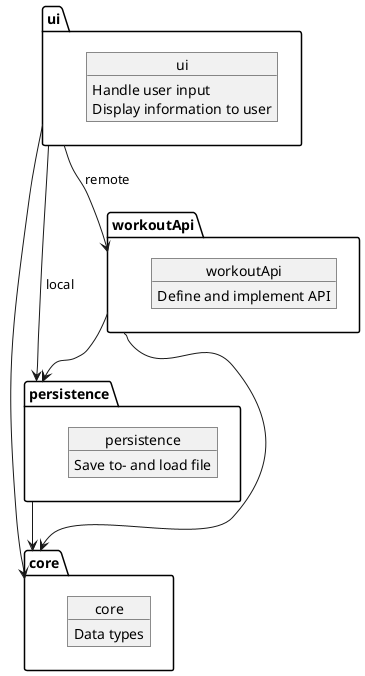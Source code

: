 @startuml PackageDiagram

package ui {
    Object ui{
        Handle user input
        Display information to user
    }
}

package persistence{
    object persistence{
        Save to- and load file
    }
}

package core {
    object core{
        Data types
    }
}

package workoutApi {
    object workoutApi{
        Define and implement API
    }
}

ui --> persistence : local
ui --> workoutApi : remote
workoutApi --> persistence
ui --> core
workoutApi --> core
persistence --> core
